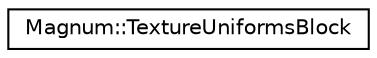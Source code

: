 digraph "圖形化之類別階層"
{
  edge [fontname="Helvetica",fontsize="10",labelfontname="Helvetica",labelfontsize="10"];
  node [fontname="Helvetica",fontsize="10",shape=record];
  rankdir="LR";
  Node1 [label="Magnum::TextureUniformsBlock",height=0.2,width=0.4,color="black", fillcolor="white", style="filled",URL="$class_magnum_1_1_texture_uniforms_block.html"];
}
